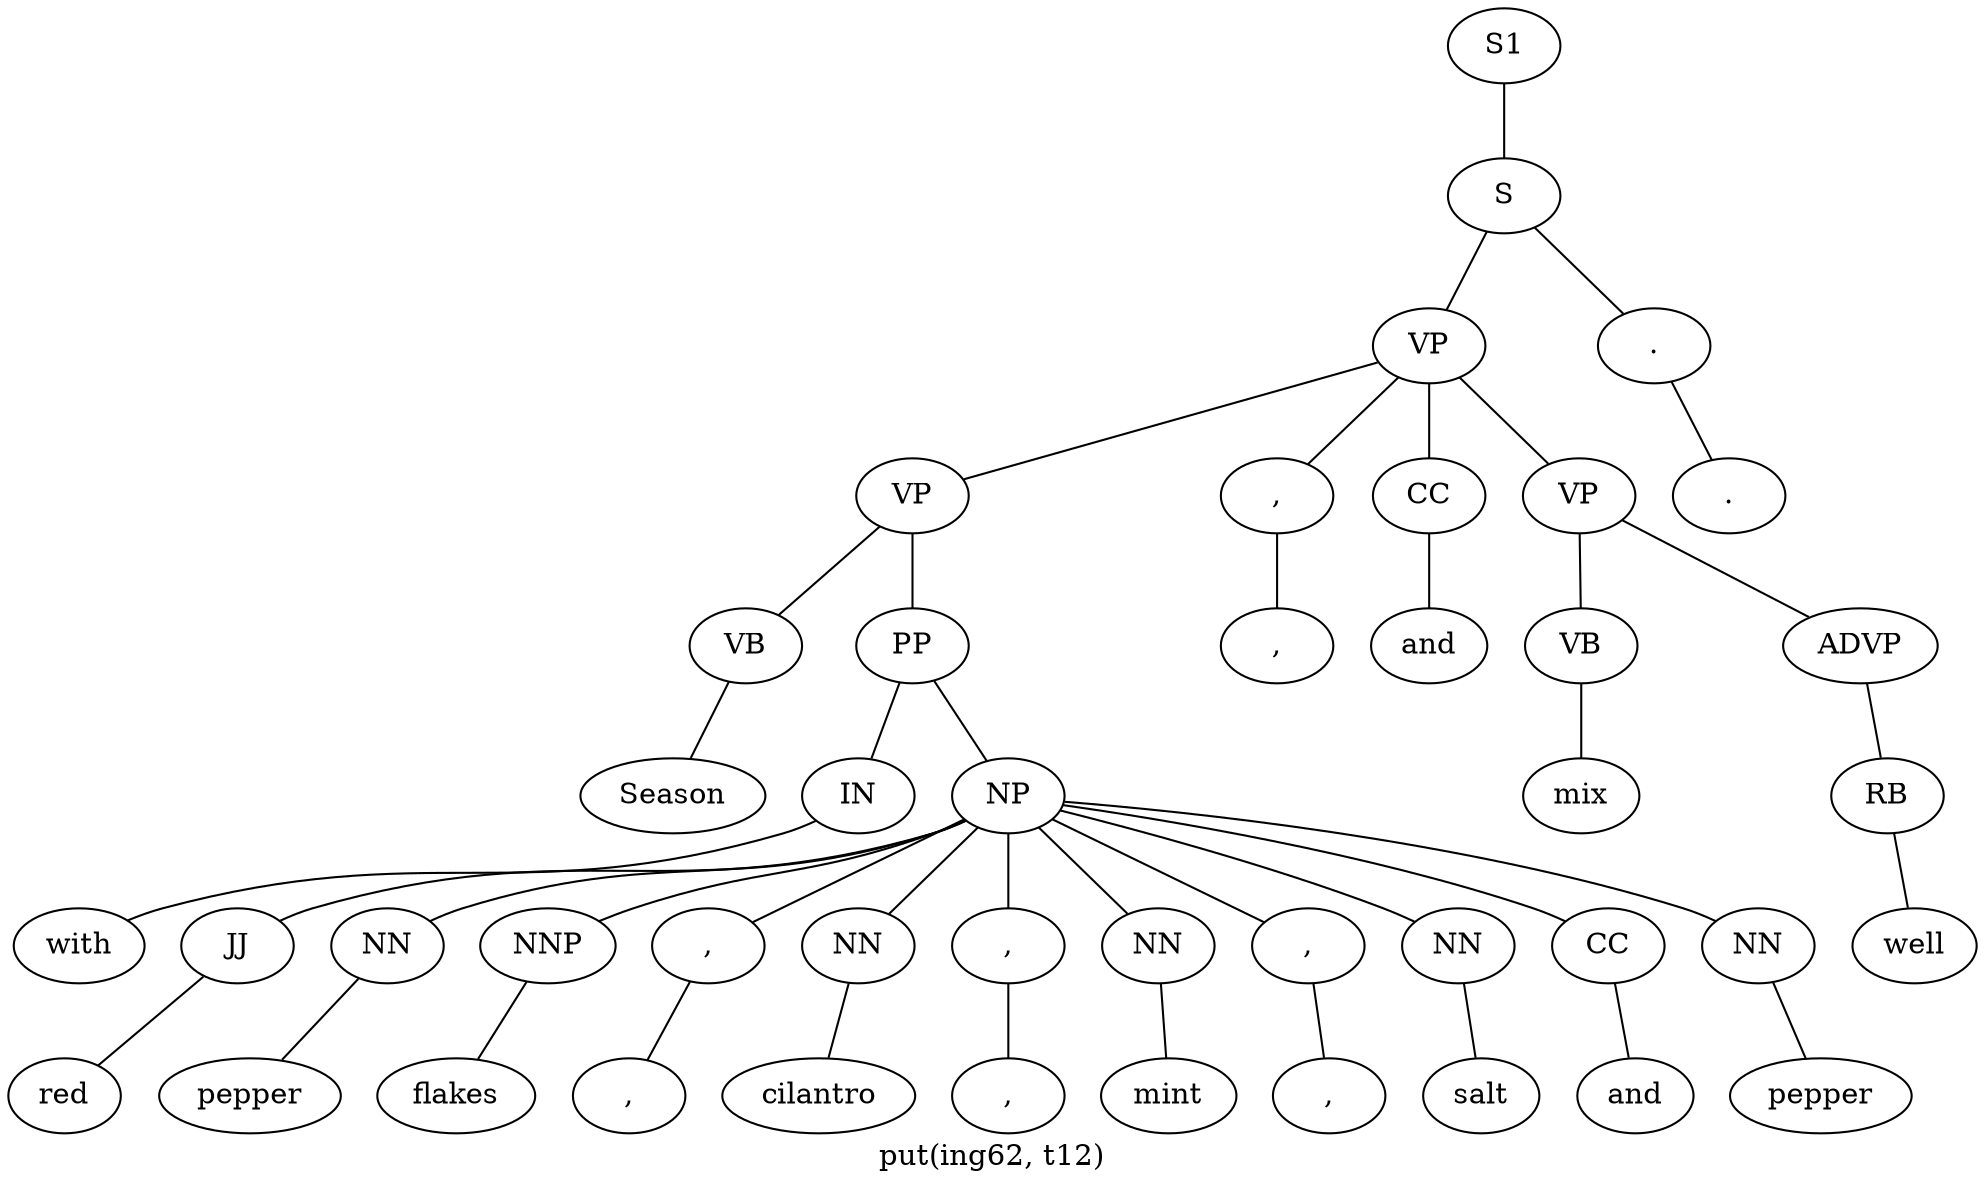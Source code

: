 graph SyntaxGraph {
	label = "put(ing62, t12)";
	Node0 [label="S1"];
	Node1 [label="S"];
	Node2 [label="VP"];
	Node3 [label="VP"];
	Node4 [label="VB"];
	Node5 [label="Season"];
	Node6 [label="PP"];
	Node7 [label="IN"];
	Node8 [label="with"];
	Node9 [label="NP"];
	Node10 [label="JJ"];
	Node11 [label="red"];
	Node12 [label="NN"];
	Node13 [label="pepper"];
	Node14 [label="NNP"];
	Node15 [label="flakes"];
	Node16 [label=","];
	Node17 [label=","];
	Node18 [label="NN"];
	Node19 [label="cilantro"];
	Node20 [label=","];
	Node21 [label=","];
	Node22 [label="NN"];
	Node23 [label="mint"];
	Node24 [label=","];
	Node25 [label=","];
	Node26 [label="NN"];
	Node27 [label="salt"];
	Node28 [label="CC"];
	Node29 [label="and"];
	Node30 [label="NN"];
	Node31 [label="pepper"];
	Node32 [label=","];
	Node33 [label=","];
	Node34 [label="CC"];
	Node35 [label="and"];
	Node36 [label="VP"];
	Node37 [label="VB"];
	Node38 [label="mix"];
	Node39 [label="ADVP"];
	Node40 [label="RB"];
	Node41 [label="well"];
	Node42 [label="."];
	Node43 [label="."];

	Node0 -- Node1;
	Node1 -- Node2;
	Node1 -- Node42;
	Node2 -- Node3;
	Node2 -- Node32;
	Node2 -- Node34;
	Node2 -- Node36;
	Node3 -- Node4;
	Node3 -- Node6;
	Node4 -- Node5;
	Node6 -- Node7;
	Node6 -- Node9;
	Node7 -- Node8;
	Node9 -- Node10;
	Node9 -- Node12;
	Node9 -- Node14;
	Node9 -- Node16;
	Node9 -- Node18;
	Node9 -- Node20;
	Node9 -- Node22;
	Node9 -- Node24;
	Node9 -- Node26;
	Node9 -- Node28;
	Node9 -- Node30;
	Node10 -- Node11;
	Node12 -- Node13;
	Node14 -- Node15;
	Node16 -- Node17;
	Node18 -- Node19;
	Node20 -- Node21;
	Node22 -- Node23;
	Node24 -- Node25;
	Node26 -- Node27;
	Node28 -- Node29;
	Node30 -- Node31;
	Node32 -- Node33;
	Node34 -- Node35;
	Node36 -- Node37;
	Node36 -- Node39;
	Node37 -- Node38;
	Node39 -- Node40;
	Node40 -- Node41;
	Node42 -- Node43;
}